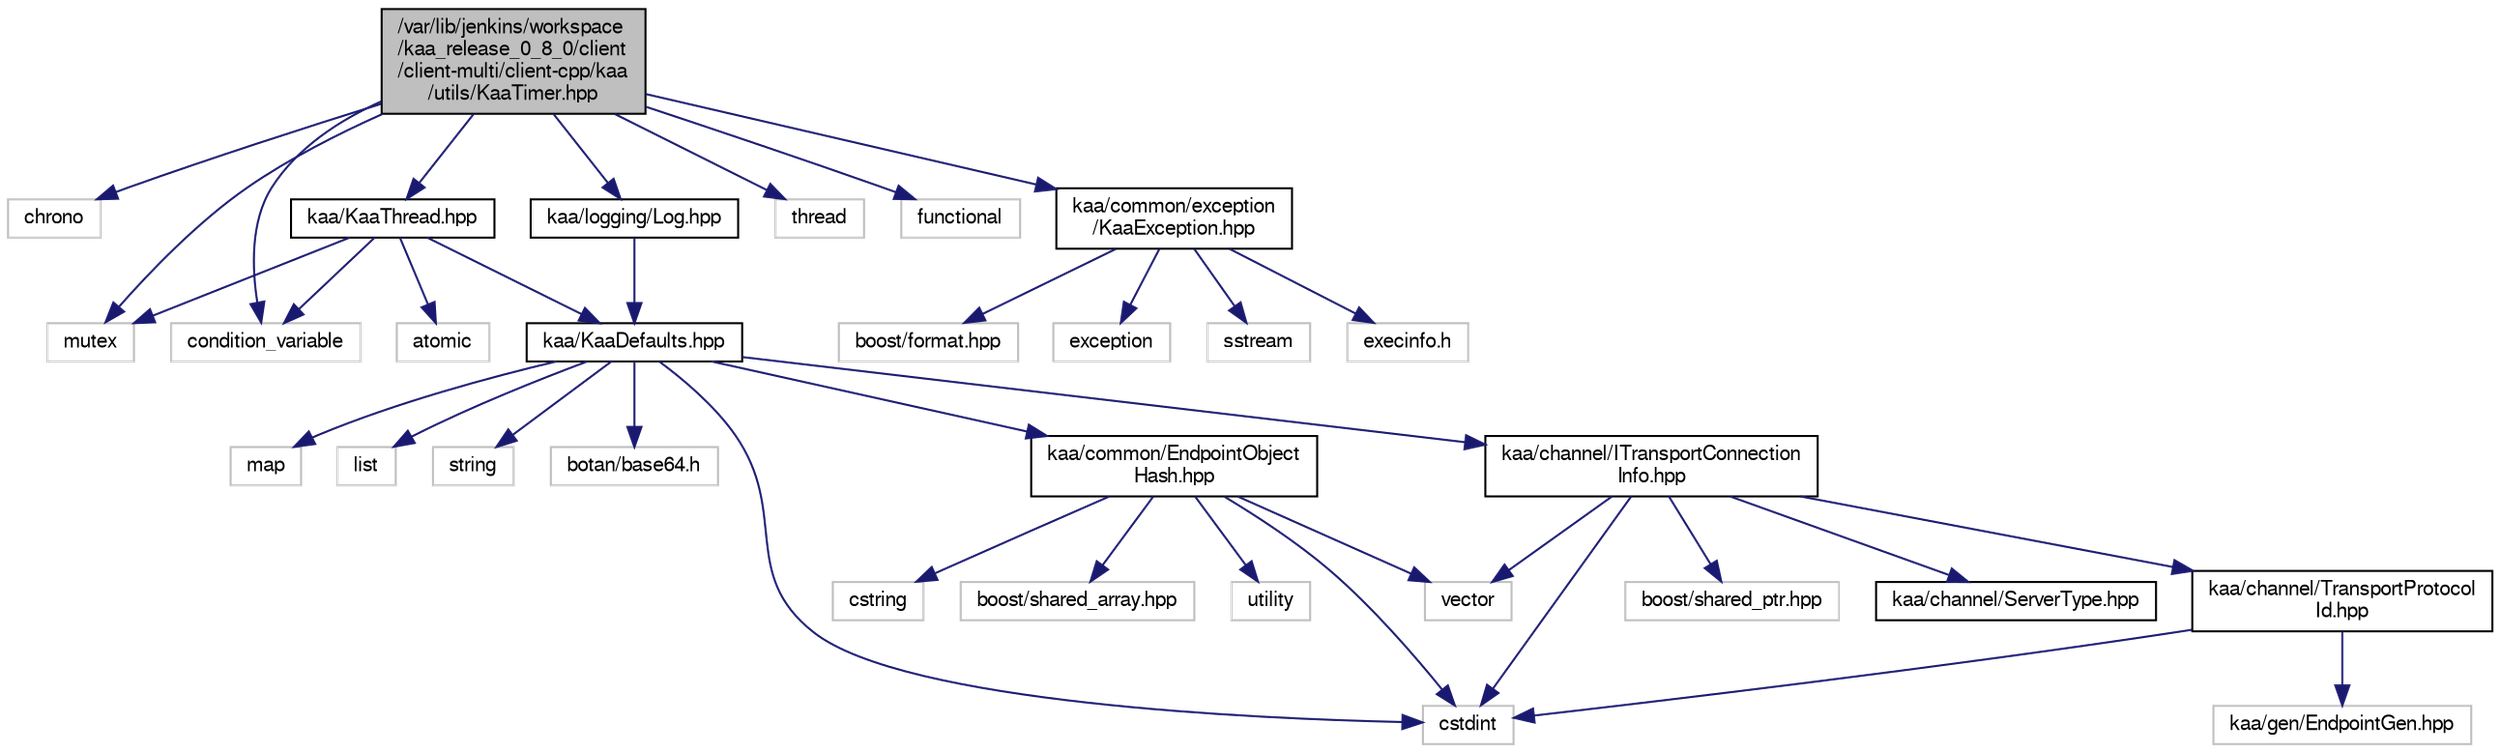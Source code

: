 digraph "/var/lib/jenkins/workspace/kaa_release_0_8_0/client/client-multi/client-cpp/kaa/utils/KaaTimer.hpp"
{
  bgcolor="transparent";
  edge [fontname="FreeSans",fontsize="10",labelfontname="FreeSans",labelfontsize="10"];
  node [fontname="FreeSans",fontsize="10",shape=record];
  Node1 [label="/var/lib/jenkins/workspace\l/kaa_release_0_8_0/client\l/client-multi/client-cpp/kaa\l/utils/KaaTimer.hpp",height=0.2,width=0.4,color="black", fillcolor="grey75", style="filled" fontcolor="black"];
  Node1 -> Node2 [color="midnightblue",fontsize="10",style="solid",fontname="FreeSans"];
  Node2 [label="chrono",height=0.2,width=0.4,color="grey75"];
  Node1 -> Node3 [color="midnightblue",fontsize="10",style="solid",fontname="FreeSans"];
  Node3 [label="mutex",height=0.2,width=0.4,color="grey75"];
  Node1 -> Node4 [color="midnightblue",fontsize="10",style="solid",fontname="FreeSans"];
  Node4 [label="thread",height=0.2,width=0.4,color="grey75"];
  Node1 -> Node5 [color="midnightblue",fontsize="10",style="solid",fontname="FreeSans"];
  Node5 [label="functional",height=0.2,width=0.4,color="grey75"];
  Node1 -> Node6 [color="midnightblue",fontsize="10",style="solid",fontname="FreeSans"];
  Node6 [label="condition_variable",height=0.2,width=0.4,color="grey75"];
  Node1 -> Node7 [color="midnightblue",fontsize="10",style="solid",fontname="FreeSans"];
  Node7 [label="kaa/KaaThread.hpp",height=0.2,width=0.4,color="black",URL="$KaaThread_8hpp.html"];
  Node7 -> Node8 [color="midnightblue",fontsize="10",style="solid",fontname="FreeSans"];
  Node8 [label="kaa/KaaDefaults.hpp",height=0.2,width=0.4,color="black",URL="$KaaDefaults_8hpp.html"];
  Node8 -> Node9 [color="midnightblue",fontsize="10",style="solid",fontname="FreeSans"];
  Node9 [label="map",height=0.2,width=0.4,color="grey75"];
  Node8 -> Node10 [color="midnightblue",fontsize="10",style="solid",fontname="FreeSans"];
  Node10 [label="list",height=0.2,width=0.4,color="grey75"];
  Node8 -> Node11 [color="midnightblue",fontsize="10",style="solid",fontname="FreeSans"];
  Node11 [label="string",height=0.2,width=0.4,color="grey75"];
  Node8 -> Node12 [color="midnightblue",fontsize="10",style="solid",fontname="FreeSans"];
  Node12 [label="botan/base64.h",height=0.2,width=0.4,color="grey75"];
  Node8 -> Node13 [color="midnightblue",fontsize="10",style="solid",fontname="FreeSans"];
  Node13 [label="cstdint",height=0.2,width=0.4,color="grey75"];
  Node8 -> Node14 [color="midnightblue",fontsize="10",style="solid",fontname="FreeSans"];
  Node14 [label="kaa/common/EndpointObject\lHash.hpp",height=0.2,width=0.4,color="black",URL="$EndpointObjectHash_8hpp.html"];
  Node14 -> Node15 [color="midnightblue",fontsize="10",style="solid",fontname="FreeSans"];
  Node15 [label="utility",height=0.2,width=0.4,color="grey75"];
  Node14 -> Node16 [color="midnightblue",fontsize="10",style="solid",fontname="FreeSans"];
  Node16 [label="cstring",height=0.2,width=0.4,color="grey75"];
  Node14 -> Node17 [color="midnightblue",fontsize="10",style="solid",fontname="FreeSans"];
  Node17 [label="vector",height=0.2,width=0.4,color="grey75"];
  Node14 -> Node13 [color="midnightblue",fontsize="10",style="solid",fontname="FreeSans"];
  Node14 -> Node18 [color="midnightblue",fontsize="10",style="solid",fontname="FreeSans"];
  Node18 [label="boost/shared_array.hpp",height=0.2,width=0.4,color="grey75"];
  Node8 -> Node19 [color="midnightblue",fontsize="10",style="solid",fontname="FreeSans"];
  Node19 [label="kaa/channel/ITransportConnection\lInfo.hpp",height=0.2,width=0.4,color="black",URL="$ITransportConnectionInfo_8hpp.html"];
  Node19 -> Node13 [color="midnightblue",fontsize="10",style="solid",fontname="FreeSans"];
  Node19 -> Node17 [color="midnightblue",fontsize="10",style="solid",fontname="FreeSans"];
  Node19 -> Node20 [color="midnightblue",fontsize="10",style="solid",fontname="FreeSans"];
  Node20 [label="boost/shared_ptr.hpp",height=0.2,width=0.4,color="grey75"];
  Node19 -> Node21 [color="midnightblue",fontsize="10",style="solid",fontname="FreeSans"];
  Node21 [label="kaa/channel/ServerType.hpp",height=0.2,width=0.4,color="black",URL="$ServerType_8hpp.html"];
  Node19 -> Node22 [color="midnightblue",fontsize="10",style="solid",fontname="FreeSans"];
  Node22 [label="kaa/channel/TransportProtocol\lId.hpp",height=0.2,width=0.4,color="black",URL="$TransportProtocolId_8hpp.html"];
  Node22 -> Node13 [color="midnightblue",fontsize="10",style="solid",fontname="FreeSans"];
  Node22 -> Node23 [color="midnightblue",fontsize="10",style="solid",fontname="FreeSans"];
  Node23 [label="kaa/gen/EndpointGen.hpp",height=0.2,width=0.4,color="grey75"];
  Node7 -> Node3 [color="midnightblue",fontsize="10",style="solid",fontname="FreeSans"];
  Node7 -> Node24 [color="midnightblue",fontsize="10",style="solid",fontname="FreeSans"];
  Node24 [label="atomic",height=0.2,width=0.4,color="grey75"];
  Node7 -> Node6 [color="midnightblue",fontsize="10",style="solid",fontname="FreeSans"];
  Node1 -> Node25 [color="midnightblue",fontsize="10",style="solid",fontname="FreeSans"];
  Node25 [label="kaa/logging/Log.hpp",height=0.2,width=0.4,color="black",URL="$Log_8hpp.html"];
  Node25 -> Node8 [color="midnightblue",fontsize="10",style="solid",fontname="FreeSans"];
  Node1 -> Node26 [color="midnightblue",fontsize="10",style="solid",fontname="FreeSans"];
  Node26 [label="kaa/common/exception\l/KaaException.hpp",height=0.2,width=0.4,color="black",URL="$KaaException_8hpp.html"];
  Node26 -> Node27 [color="midnightblue",fontsize="10",style="solid",fontname="FreeSans"];
  Node27 [label="boost/format.hpp",height=0.2,width=0.4,color="grey75"];
  Node26 -> Node28 [color="midnightblue",fontsize="10",style="solid",fontname="FreeSans"];
  Node28 [label="exception",height=0.2,width=0.4,color="grey75"];
  Node26 -> Node29 [color="midnightblue",fontsize="10",style="solid",fontname="FreeSans"];
  Node29 [label="sstream",height=0.2,width=0.4,color="grey75"];
  Node26 -> Node30 [color="midnightblue",fontsize="10",style="solid",fontname="FreeSans"];
  Node30 [label="execinfo.h",height=0.2,width=0.4,color="grey75"];
}
